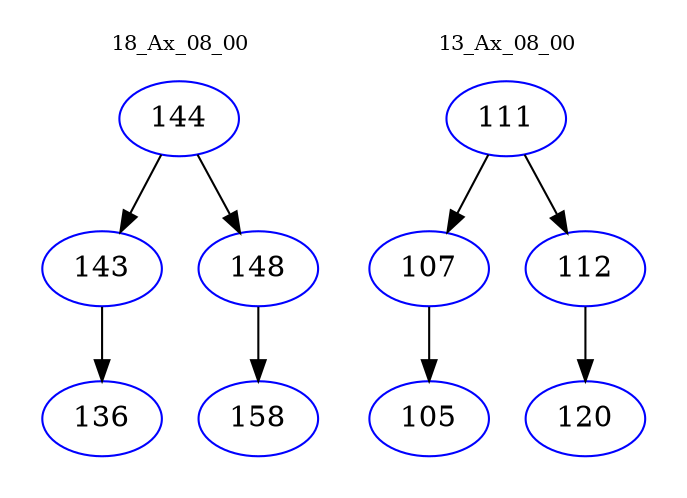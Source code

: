digraph{
subgraph cluster_0 {
color = white
label = "18_Ax_08_00";
fontsize=10;
T0_144 [label="144", color="blue"]
T0_144 -> T0_143 [color="black"]
T0_143 [label="143", color="blue"]
T0_143 -> T0_136 [color="black"]
T0_136 [label="136", color="blue"]
T0_144 -> T0_148 [color="black"]
T0_148 [label="148", color="blue"]
T0_148 -> T0_158 [color="black"]
T0_158 [label="158", color="blue"]
}
subgraph cluster_1 {
color = white
label = "13_Ax_08_00";
fontsize=10;
T1_111 [label="111", color="blue"]
T1_111 -> T1_107 [color="black"]
T1_107 [label="107", color="blue"]
T1_107 -> T1_105 [color="black"]
T1_105 [label="105", color="blue"]
T1_111 -> T1_112 [color="black"]
T1_112 [label="112", color="blue"]
T1_112 -> T1_120 [color="black"]
T1_120 [label="120", color="blue"]
}
}
